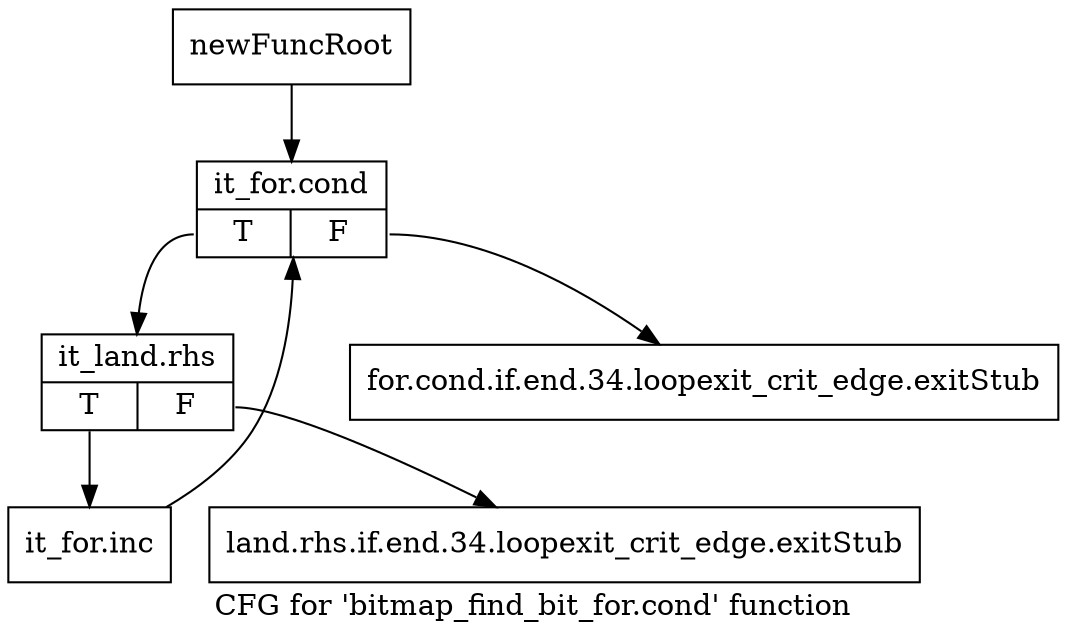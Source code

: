 digraph "CFG for 'bitmap_find_bit_for.cond' function" {
	label="CFG for 'bitmap_find_bit_for.cond' function";

	Node0x79c47a0 [shape=record,label="{newFuncRoot}"];
	Node0x79c47a0 -> Node0x79c4c40;
	Node0x79c47f0 [shape=record,label="{for.cond.if.end.34.loopexit_crit_edge.exitStub}"];
	Node0x79c4bf0 [shape=record,label="{land.rhs.if.end.34.loopexit_crit_edge.exitStub}"];
	Node0x79c4c40 [shape=record,label="{it_for.cond|{<s0>T|<s1>F}}"];
	Node0x79c4c40:s0 -> Node0x79c4c90;
	Node0x79c4c40:s1 -> Node0x79c47f0;
	Node0x79c4c90 [shape=record,label="{it_land.rhs|{<s0>T|<s1>F}}"];
	Node0x79c4c90:s0 -> Node0x79c4ce0;
	Node0x79c4c90:s1 -> Node0x79c4bf0;
	Node0x79c4ce0 [shape=record,label="{it_for.inc}"];
	Node0x79c4ce0 -> Node0x79c4c40;
}
